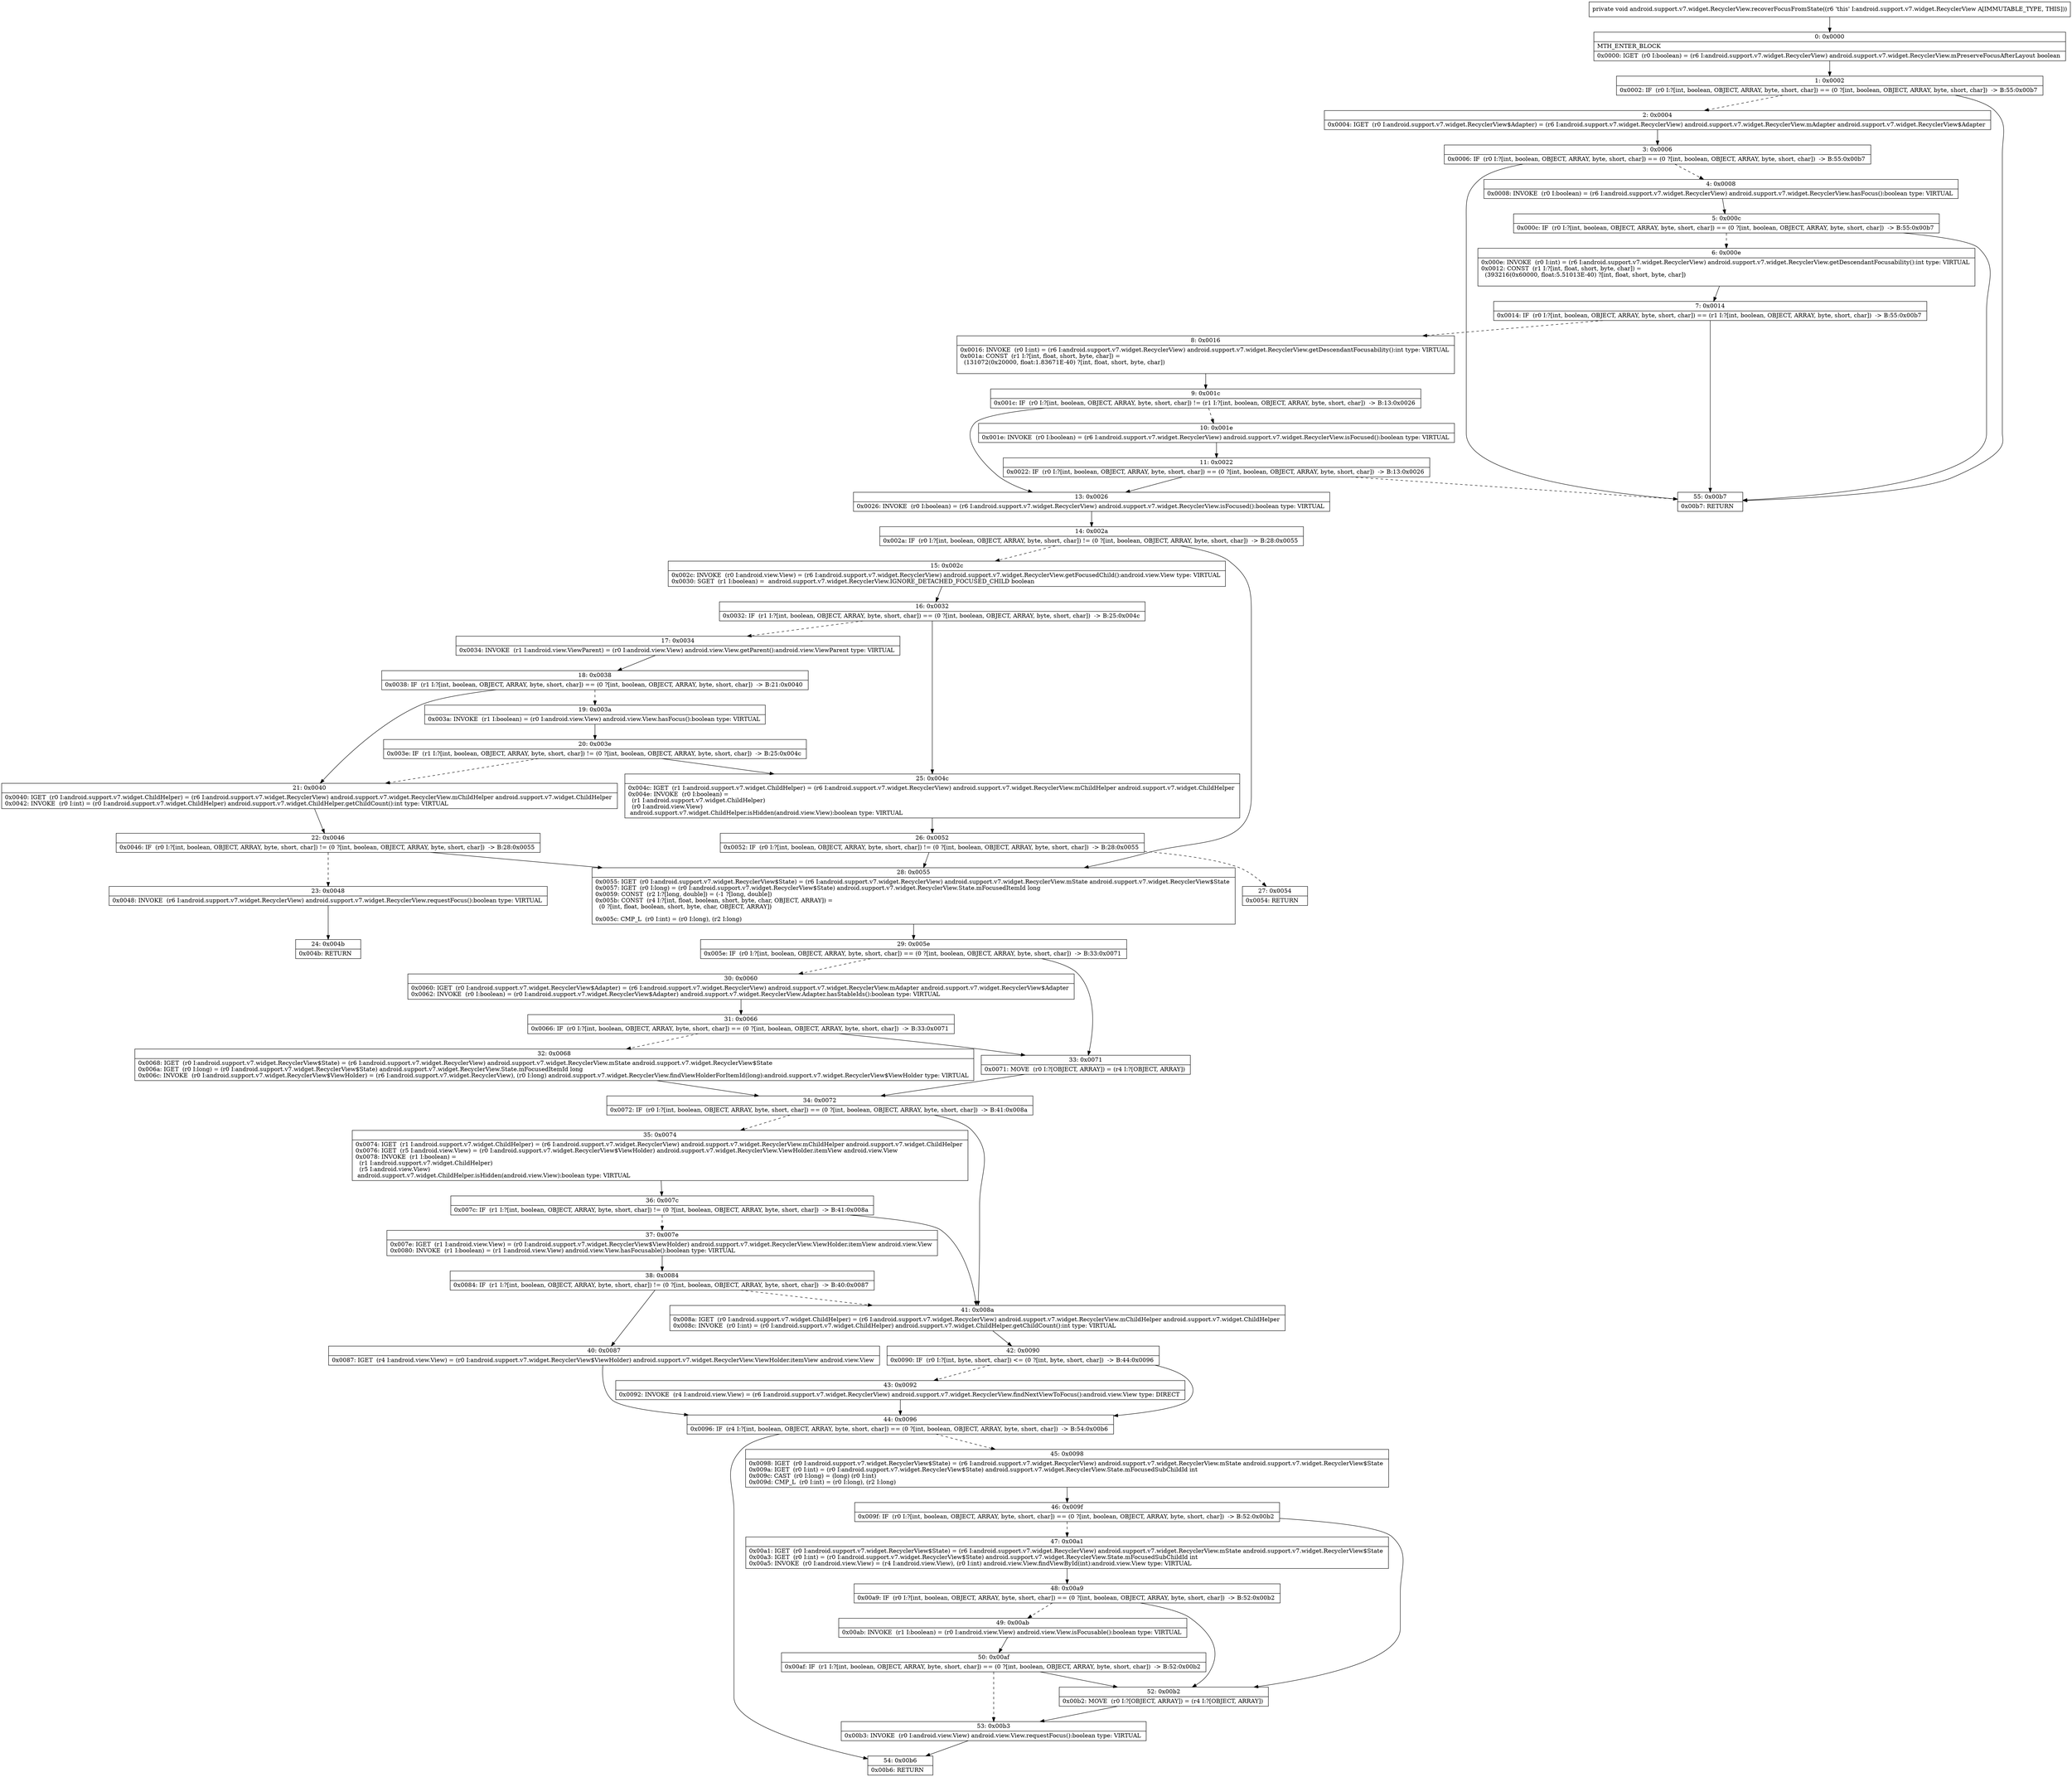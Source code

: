 digraph "CFG forandroid.support.v7.widget.RecyclerView.recoverFocusFromState()V" {
Node_0 [shape=record,label="{0\:\ 0x0000|MTH_ENTER_BLOCK\l|0x0000: IGET  (r0 I:boolean) = (r6 I:android.support.v7.widget.RecyclerView) android.support.v7.widget.RecyclerView.mPreserveFocusAfterLayout boolean \l}"];
Node_1 [shape=record,label="{1\:\ 0x0002|0x0002: IF  (r0 I:?[int, boolean, OBJECT, ARRAY, byte, short, char]) == (0 ?[int, boolean, OBJECT, ARRAY, byte, short, char])  \-\> B:55:0x00b7 \l}"];
Node_2 [shape=record,label="{2\:\ 0x0004|0x0004: IGET  (r0 I:android.support.v7.widget.RecyclerView$Adapter) = (r6 I:android.support.v7.widget.RecyclerView) android.support.v7.widget.RecyclerView.mAdapter android.support.v7.widget.RecyclerView$Adapter \l}"];
Node_3 [shape=record,label="{3\:\ 0x0006|0x0006: IF  (r0 I:?[int, boolean, OBJECT, ARRAY, byte, short, char]) == (0 ?[int, boolean, OBJECT, ARRAY, byte, short, char])  \-\> B:55:0x00b7 \l}"];
Node_4 [shape=record,label="{4\:\ 0x0008|0x0008: INVOKE  (r0 I:boolean) = (r6 I:android.support.v7.widget.RecyclerView) android.support.v7.widget.RecyclerView.hasFocus():boolean type: VIRTUAL \l}"];
Node_5 [shape=record,label="{5\:\ 0x000c|0x000c: IF  (r0 I:?[int, boolean, OBJECT, ARRAY, byte, short, char]) == (0 ?[int, boolean, OBJECT, ARRAY, byte, short, char])  \-\> B:55:0x00b7 \l}"];
Node_6 [shape=record,label="{6\:\ 0x000e|0x000e: INVOKE  (r0 I:int) = (r6 I:android.support.v7.widget.RecyclerView) android.support.v7.widget.RecyclerView.getDescendantFocusability():int type: VIRTUAL \l0x0012: CONST  (r1 I:?[int, float, short, byte, char]) = \l  (393216(0x60000, float:5.51013E\-40) ?[int, float, short, byte, char])\l \l}"];
Node_7 [shape=record,label="{7\:\ 0x0014|0x0014: IF  (r0 I:?[int, boolean, OBJECT, ARRAY, byte, short, char]) == (r1 I:?[int, boolean, OBJECT, ARRAY, byte, short, char])  \-\> B:55:0x00b7 \l}"];
Node_8 [shape=record,label="{8\:\ 0x0016|0x0016: INVOKE  (r0 I:int) = (r6 I:android.support.v7.widget.RecyclerView) android.support.v7.widget.RecyclerView.getDescendantFocusability():int type: VIRTUAL \l0x001a: CONST  (r1 I:?[int, float, short, byte, char]) = \l  (131072(0x20000, float:1.83671E\-40) ?[int, float, short, byte, char])\l \l}"];
Node_9 [shape=record,label="{9\:\ 0x001c|0x001c: IF  (r0 I:?[int, boolean, OBJECT, ARRAY, byte, short, char]) != (r1 I:?[int, boolean, OBJECT, ARRAY, byte, short, char])  \-\> B:13:0x0026 \l}"];
Node_10 [shape=record,label="{10\:\ 0x001e|0x001e: INVOKE  (r0 I:boolean) = (r6 I:android.support.v7.widget.RecyclerView) android.support.v7.widget.RecyclerView.isFocused():boolean type: VIRTUAL \l}"];
Node_11 [shape=record,label="{11\:\ 0x0022|0x0022: IF  (r0 I:?[int, boolean, OBJECT, ARRAY, byte, short, char]) == (0 ?[int, boolean, OBJECT, ARRAY, byte, short, char])  \-\> B:13:0x0026 \l}"];
Node_13 [shape=record,label="{13\:\ 0x0026|0x0026: INVOKE  (r0 I:boolean) = (r6 I:android.support.v7.widget.RecyclerView) android.support.v7.widget.RecyclerView.isFocused():boolean type: VIRTUAL \l}"];
Node_14 [shape=record,label="{14\:\ 0x002a|0x002a: IF  (r0 I:?[int, boolean, OBJECT, ARRAY, byte, short, char]) != (0 ?[int, boolean, OBJECT, ARRAY, byte, short, char])  \-\> B:28:0x0055 \l}"];
Node_15 [shape=record,label="{15\:\ 0x002c|0x002c: INVOKE  (r0 I:android.view.View) = (r6 I:android.support.v7.widget.RecyclerView) android.support.v7.widget.RecyclerView.getFocusedChild():android.view.View type: VIRTUAL \l0x0030: SGET  (r1 I:boolean) =  android.support.v7.widget.RecyclerView.IGNORE_DETACHED_FOCUSED_CHILD boolean \l}"];
Node_16 [shape=record,label="{16\:\ 0x0032|0x0032: IF  (r1 I:?[int, boolean, OBJECT, ARRAY, byte, short, char]) == (0 ?[int, boolean, OBJECT, ARRAY, byte, short, char])  \-\> B:25:0x004c \l}"];
Node_17 [shape=record,label="{17\:\ 0x0034|0x0034: INVOKE  (r1 I:android.view.ViewParent) = (r0 I:android.view.View) android.view.View.getParent():android.view.ViewParent type: VIRTUAL \l}"];
Node_18 [shape=record,label="{18\:\ 0x0038|0x0038: IF  (r1 I:?[int, boolean, OBJECT, ARRAY, byte, short, char]) == (0 ?[int, boolean, OBJECT, ARRAY, byte, short, char])  \-\> B:21:0x0040 \l}"];
Node_19 [shape=record,label="{19\:\ 0x003a|0x003a: INVOKE  (r1 I:boolean) = (r0 I:android.view.View) android.view.View.hasFocus():boolean type: VIRTUAL \l}"];
Node_20 [shape=record,label="{20\:\ 0x003e|0x003e: IF  (r1 I:?[int, boolean, OBJECT, ARRAY, byte, short, char]) != (0 ?[int, boolean, OBJECT, ARRAY, byte, short, char])  \-\> B:25:0x004c \l}"];
Node_21 [shape=record,label="{21\:\ 0x0040|0x0040: IGET  (r0 I:android.support.v7.widget.ChildHelper) = (r6 I:android.support.v7.widget.RecyclerView) android.support.v7.widget.RecyclerView.mChildHelper android.support.v7.widget.ChildHelper \l0x0042: INVOKE  (r0 I:int) = (r0 I:android.support.v7.widget.ChildHelper) android.support.v7.widget.ChildHelper.getChildCount():int type: VIRTUAL \l}"];
Node_22 [shape=record,label="{22\:\ 0x0046|0x0046: IF  (r0 I:?[int, boolean, OBJECT, ARRAY, byte, short, char]) != (0 ?[int, boolean, OBJECT, ARRAY, byte, short, char])  \-\> B:28:0x0055 \l}"];
Node_23 [shape=record,label="{23\:\ 0x0048|0x0048: INVOKE  (r6 I:android.support.v7.widget.RecyclerView) android.support.v7.widget.RecyclerView.requestFocus():boolean type: VIRTUAL \l}"];
Node_24 [shape=record,label="{24\:\ 0x004b|0x004b: RETURN   \l}"];
Node_25 [shape=record,label="{25\:\ 0x004c|0x004c: IGET  (r1 I:android.support.v7.widget.ChildHelper) = (r6 I:android.support.v7.widget.RecyclerView) android.support.v7.widget.RecyclerView.mChildHelper android.support.v7.widget.ChildHelper \l0x004e: INVOKE  (r0 I:boolean) = \l  (r1 I:android.support.v7.widget.ChildHelper)\l  (r0 I:android.view.View)\l android.support.v7.widget.ChildHelper.isHidden(android.view.View):boolean type: VIRTUAL \l}"];
Node_26 [shape=record,label="{26\:\ 0x0052|0x0052: IF  (r0 I:?[int, boolean, OBJECT, ARRAY, byte, short, char]) != (0 ?[int, boolean, OBJECT, ARRAY, byte, short, char])  \-\> B:28:0x0055 \l}"];
Node_27 [shape=record,label="{27\:\ 0x0054|0x0054: RETURN   \l}"];
Node_28 [shape=record,label="{28\:\ 0x0055|0x0055: IGET  (r0 I:android.support.v7.widget.RecyclerView$State) = (r6 I:android.support.v7.widget.RecyclerView) android.support.v7.widget.RecyclerView.mState android.support.v7.widget.RecyclerView$State \l0x0057: IGET  (r0 I:long) = (r0 I:android.support.v7.widget.RecyclerView$State) android.support.v7.widget.RecyclerView.State.mFocusedItemId long \l0x0059: CONST  (r2 I:?[long, double]) = (\-1 ?[long, double]) \l0x005b: CONST  (r4 I:?[int, float, boolean, short, byte, char, OBJECT, ARRAY]) = \l  (0 ?[int, float, boolean, short, byte, char, OBJECT, ARRAY])\l \l0x005c: CMP_L  (r0 I:int) = (r0 I:long), (r2 I:long) \l}"];
Node_29 [shape=record,label="{29\:\ 0x005e|0x005e: IF  (r0 I:?[int, boolean, OBJECT, ARRAY, byte, short, char]) == (0 ?[int, boolean, OBJECT, ARRAY, byte, short, char])  \-\> B:33:0x0071 \l}"];
Node_30 [shape=record,label="{30\:\ 0x0060|0x0060: IGET  (r0 I:android.support.v7.widget.RecyclerView$Adapter) = (r6 I:android.support.v7.widget.RecyclerView) android.support.v7.widget.RecyclerView.mAdapter android.support.v7.widget.RecyclerView$Adapter \l0x0062: INVOKE  (r0 I:boolean) = (r0 I:android.support.v7.widget.RecyclerView$Adapter) android.support.v7.widget.RecyclerView.Adapter.hasStableIds():boolean type: VIRTUAL \l}"];
Node_31 [shape=record,label="{31\:\ 0x0066|0x0066: IF  (r0 I:?[int, boolean, OBJECT, ARRAY, byte, short, char]) == (0 ?[int, boolean, OBJECT, ARRAY, byte, short, char])  \-\> B:33:0x0071 \l}"];
Node_32 [shape=record,label="{32\:\ 0x0068|0x0068: IGET  (r0 I:android.support.v7.widget.RecyclerView$State) = (r6 I:android.support.v7.widget.RecyclerView) android.support.v7.widget.RecyclerView.mState android.support.v7.widget.RecyclerView$State \l0x006a: IGET  (r0 I:long) = (r0 I:android.support.v7.widget.RecyclerView$State) android.support.v7.widget.RecyclerView.State.mFocusedItemId long \l0x006c: INVOKE  (r0 I:android.support.v7.widget.RecyclerView$ViewHolder) = (r6 I:android.support.v7.widget.RecyclerView), (r0 I:long) android.support.v7.widget.RecyclerView.findViewHolderForItemId(long):android.support.v7.widget.RecyclerView$ViewHolder type: VIRTUAL \l}"];
Node_33 [shape=record,label="{33\:\ 0x0071|0x0071: MOVE  (r0 I:?[OBJECT, ARRAY]) = (r4 I:?[OBJECT, ARRAY]) \l}"];
Node_34 [shape=record,label="{34\:\ 0x0072|0x0072: IF  (r0 I:?[int, boolean, OBJECT, ARRAY, byte, short, char]) == (0 ?[int, boolean, OBJECT, ARRAY, byte, short, char])  \-\> B:41:0x008a \l}"];
Node_35 [shape=record,label="{35\:\ 0x0074|0x0074: IGET  (r1 I:android.support.v7.widget.ChildHelper) = (r6 I:android.support.v7.widget.RecyclerView) android.support.v7.widget.RecyclerView.mChildHelper android.support.v7.widget.ChildHelper \l0x0076: IGET  (r5 I:android.view.View) = (r0 I:android.support.v7.widget.RecyclerView$ViewHolder) android.support.v7.widget.RecyclerView.ViewHolder.itemView android.view.View \l0x0078: INVOKE  (r1 I:boolean) = \l  (r1 I:android.support.v7.widget.ChildHelper)\l  (r5 I:android.view.View)\l android.support.v7.widget.ChildHelper.isHidden(android.view.View):boolean type: VIRTUAL \l}"];
Node_36 [shape=record,label="{36\:\ 0x007c|0x007c: IF  (r1 I:?[int, boolean, OBJECT, ARRAY, byte, short, char]) != (0 ?[int, boolean, OBJECT, ARRAY, byte, short, char])  \-\> B:41:0x008a \l}"];
Node_37 [shape=record,label="{37\:\ 0x007e|0x007e: IGET  (r1 I:android.view.View) = (r0 I:android.support.v7.widget.RecyclerView$ViewHolder) android.support.v7.widget.RecyclerView.ViewHolder.itemView android.view.View \l0x0080: INVOKE  (r1 I:boolean) = (r1 I:android.view.View) android.view.View.hasFocusable():boolean type: VIRTUAL \l}"];
Node_38 [shape=record,label="{38\:\ 0x0084|0x0084: IF  (r1 I:?[int, boolean, OBJECT, ARRAY, byte, short, char]) != (0 ?[int, boolean, OBJECT, ARRAY, byte, short, char])  \-\> B:40:0x0087 \l}"];
Node_40 [shape=record,label="{40\:\ 0x0087|0x0087: IGET  (r4 I:android.view.View) = (r0 I:android.support.v7.widget.RecyclerView$ViewHolder) android.support.v7.widget.RecyclerView.ViewHolder.itemView android.view.View \l}"];
Node_41 [shape=record,label="{41\:\ 0x008a|0x008a: IGET  (r0 I:android.support.v7.widget.ChildHelper) = (r6 I:android.support.v7.widget.RecyclerView) android.support.v7.widget.RecyclerView.mChildHelper android.support.v7.widget.ChildHelper \l0x008c: INVOKE  (r0 I:int) = (r0 I:android.support.v7.widget.ChildHelper) android.support.v7.widget.ChildHelper.getChildCount():int type: VIRTUAL \l}"];
Node_42 [shape=record,label="{42\:\ 0x0090|0x0090: IF  (r0 I:?[int, byte, short, char]) \<= (0 ?[int, byte, short, char])  \-\> B:44:0x0096 \l}"];
Node_43 [shape=record,label="{43\:\ 0x0092|0x0092: INVOKE  (r4 I:android.view.View) = (r6 I:android.support.v7.widget.RecyclerView) android.support.v7.widget.RecyclerView.findNextViewToFocus():android.view.View type: DIRECT \l}"];
Node_44 [shape=record,label="{44\:\ 0x0096|0x0096: IF  (r4 I:?[int, boolean, OBJECT, ARRAY, byte, short, char]) == (0 ?[int, boolean, OBJECT, ARRAY, byte, short, char])  \-\> B:54:0x00b6 \l}"];
Node_45 [shape=record,label="{45\:\ 0x0098|0x0098: IGET  (r0 I:android.support.v7.widget.RecyclerView$State) = (r6 I:android.support.v7.widget.RecyclerView) android.support.v7.widget.RecyclerView.mState android.support.v7.widget.RecyclerView$State \l0x009a: IGET  (r0 I:int) = (r0 I:android.support.v7.widget.RecyclerView$State) android.support.v7.widget.RecyclerView.State.mFocusedSubChildId int \l0x009c: CAST  (r0 I:long) = (long) (r0 I:int) \l0x009d: CMP_L  (r0 I:int) = (r0 I:long), (r2 I:long) \l}"];
Node_46 [shape=record,label="{46\:\ 0x009f|0x009f: IF  (r0 I:?[int, boolean, OBJECT, ARRAY, byte, short, char]) == (0 ?[int, boolean, OBJECT, ARRAY, byte, short, char])  \-\> B:52:0x00b2 \l}"];
Node_47 [shape=record,label="{47\:\ 0x00a1|0x00a1: IGET  (r0 I:android.support.v7.widget.RecyclerView$State) = (r6 I:android.support.v7.widget.RecyclerView) android.support.v7.widget.RecyclerView.mState android.support.v7.widget.RecyclerView$State \l0x00a3: IGET  (r0 I:int) = (r0 I:android.support.v7.widget.RecyclerView$State) android.support.v7.widget.RecyclerView.State.mFocusedSubChildId int \l0x00a5: INVOKE  (r0 I:android.view.View) = (r4 I:android.view.View), (r0 I:int) android.view.View.findViewById(int):android.view.View type: VIRTUAL \l}"];
Node_48 [shape=record,label="{48\:\ 0x00a9|0x00a9: IF  (r0 I:?[int, boolean, OBJECT, ARRAY, byte, short, char]) == (0 ?[int, boolean, OBJECT, ARRAY, byte, short, char])  \-\> B:52:0x00b2 \l}"];
Node_49 [shape=record,label="{49\:\ 0x00ab|0x00ab: INVOKE  (r1 I:boolean) = (r0 I:android.view.View) android.view.View.isFocusable():boolean type: VIRTUAL \l}"];
Node_50 [shape=record,label="{50\:\ 0x00af|0x00af: IF  (r1 I:?[int, boolean, OBJECT, ARRAY, byte, short, char]) == (0 ?[int, boolean, OBJECT, ARRAY, byte, short, char])  \-\> B:52:0x00b2 \l}"];
Node_52 [shape=record,label="{52\:\ 0x00b2|0x00b2: MOVE  (r0 I:?[OBJECT, ARRAY]) = (r4 I:?[OBJECT, ARRAY]) \l}"];
Node_53 [shape=record,label="{53\:\ 0x00b3|0x00b3: INVOKE  (r0 I:android.view.View) android.view.View.requestFocus():boolean type: VIRTUAL \l}"];
Node_54 [shape=record,label="{54\:\ 0x00b6|0x00b6: RETURN   \l}"];
Node_55 [shape=record,label="{55\:\ 0x00b7|0x00b7: RETURN   \l}"];
MethodNode[shape=record,label="{private void android.support.v7.widget.RecyclerView.recoverFocusFromState((r6 'this' I:android.support.v7.widget.RecyclerView A[IMMUTABLE_TYPE, THIS])) }"];
MethodNode -> Node_0;
Node_0 -> Node_1;
Node_1 -> Node_2[style=dashed];
Node_1 -> Node_55;
Node_2 -> Node_3;
Node_3 -> Node_4[style=dashed];
Node_3 -> Node_55;
Node_4 -> Node_5;
Node_5 -> Node_6[style=dashed];
Node_5 -> Node_55;
Node_6 -> Node_7;
Node_7 -> Node_8[style=dashed];
Node_7 -> Node_55;
Node_8 -> Node_9;
Node_9 -> Node_10[style=dashed];
Node_9 -> Node_13;
Node_10 -> Node_11;
Node_11 -> Node_13;
Node_11 -> Node_55[style=dashed];
Node_13 -> Node_14;
Node_14 -> Node_15[style=dashed];
Node_14 -> Node_28;
Node_15 -> Node_16;
Node_16 -> Node_17[style=dashed];
Node_16 -> Node_25;
Node_17 -> Node_18;
Node_18 -> Node_19[style=dashed];
Node_18 -> Node_21;
Node_19 -> Node_20;
Node_20 -> Node_21[style=dashed];
Node_20 -> Node_25;
Node_21 -> Node_22;
Node_22 -> Node_23[style=dashed];
Node_22 -> Node_28;
Node_23 -> Node_24;
Node_25 -> Node_26;
Node_26 -> Node_27[style=dashed];
Node_26 -> Node_28;
Node_28 -> Node_29;
Node_29 -> Node_30[style=dashed];
Node_29 -> Node_33;
Node_30 -> Node_31;
Node_31 -> Node_32[style=dashed];
Node_31 -> Node_33;
Node_32 -> Node_34;
Node_33 -> Node_34;
Node_34 -> Node_35[style=dashed];
Node_34 -> Node_41;
Node_35 -> Node_36;
Node_36 -> Node_37[style=dashed];
Node_36 -> Node_41;
Node_37 -> Node_38;
Node_38 -> Node_40;
Node_38 -> Node_41[style=dashed];
Node_40 -> Node_44;
Node_41 -> Node_42;
Node_42 -> Node_43[style=dashed];
Node_42 -> Node_44;
Node_43 -> Node_44;
Node_44 -> Node_45[style=dashed];
Node_44 -> Node_54;
Node_45 -> Node_46;
Node_46 -> Node_47[style=dashed];
Node_46 -> Node_52;
Node_47 -> Node_48;
Node_48 -> Node_49[style=dashed];
Node_48 -> Node_52;
Node_49 -> Node_50;
Node_50 -> Node_52;
Node_50 -> Node_53[style=dashed];
Node_52 -> Node_53;
Node_53 -> Node_54;
}

